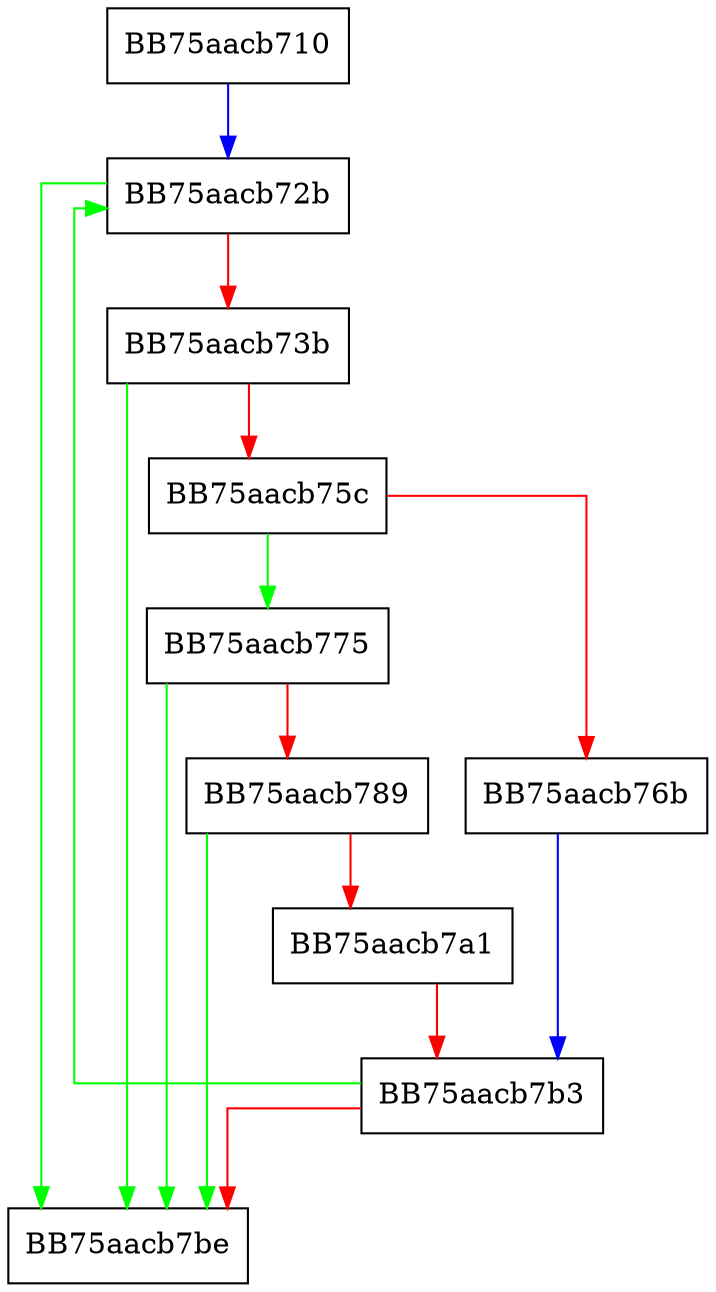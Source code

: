 digraph OnTheFly {
  node [shape="box"];
  graph [splines=ortho];
  BB75aacb710 -> BB75aacb72b [color="blue"];
  BB75aacb72b -> BB75aacb7be [color="green"];
  BB75aacb72b -> BB75aacb73b [color="red"];
  BB75aacb73b -> BB75aacb7be [color="green"];
  BB75aacb73b -> BB75aacb75c [color="red"];
  BB75aacb75c -> BB75aacb775 [color="green"];
  BB75aacb75c -> BB75aacb76b [color="red"];
  BB75aacb76b -> BB75aacb7b3 [color="blue"];
  BB75aacb775 -> BB75aacb7be [color="green"];
  BB75aacb775 -> BB75aacb789 [color="red"];
  BB75aacb789 -> BB75aacb7be [color="green"];
  BB75aacb789 -> BB75aacb7a1 [color="red"];
  BB75aacb7a1 -> BB75aacb7b3 [color="red"];
  BB75aacb7b3 -> BB75aacb72b [color="green"];
  BB75aacb7b3 -> BB75aacb7be [color="red"];
}